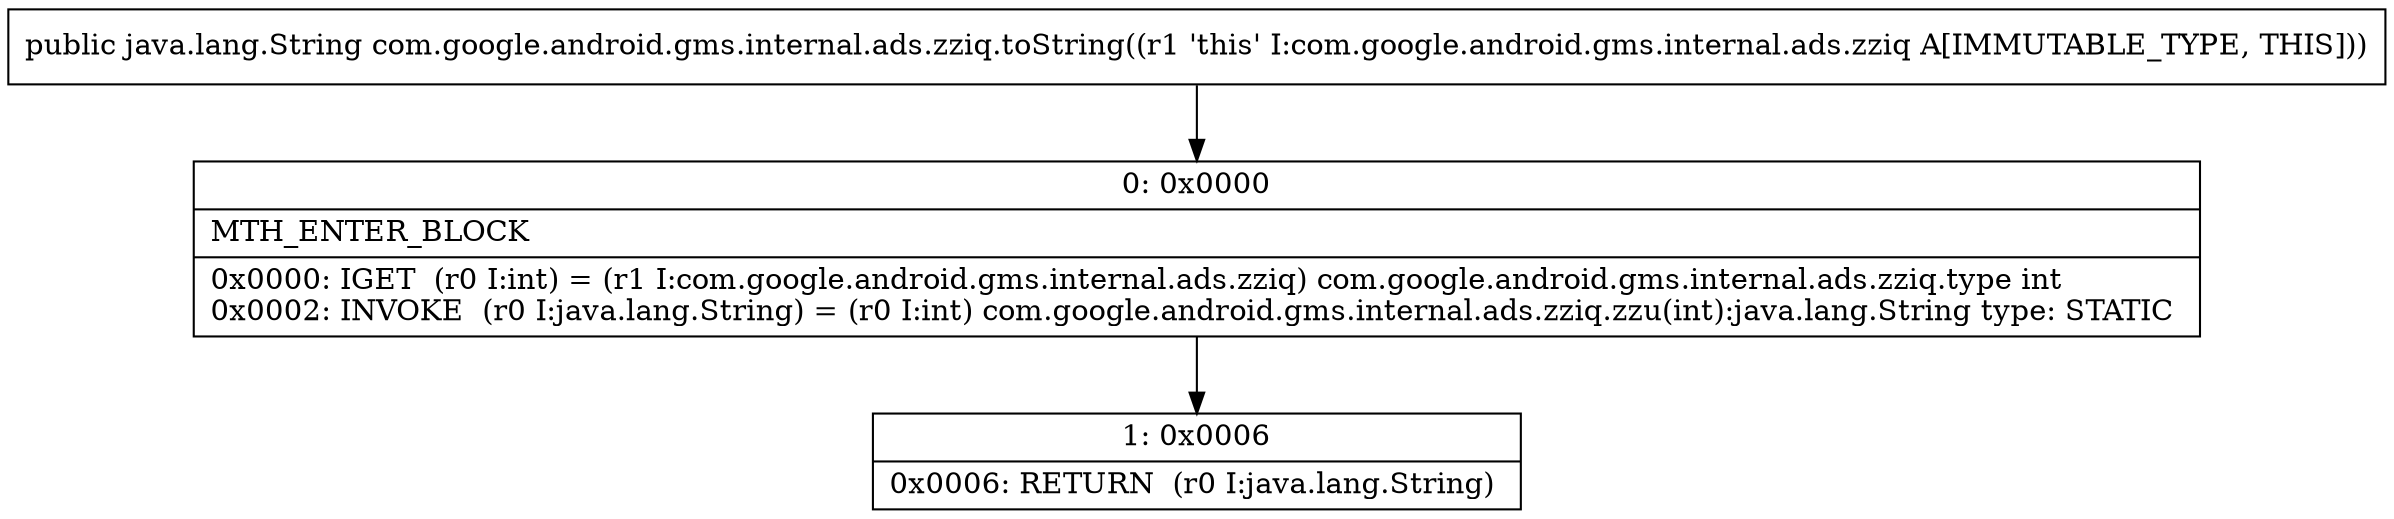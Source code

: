 digraph "CFG forcom.google.android.gms.internal.ads.zziq.toString()Ljava\/lang\/String;" {
Node_0 [shape=record,label="{0\:\ 0x0000|MTH_ENTER_BLOCK\l|0x0000: IGET  (r0 I:int) = (r1 I:com.google.android.gms.internal.ads.zziq) com.google.android.gms.internal.ads.zziq.type int \l0x0002: INVOKE  (r0 I:java.lang.String) = (r0 I:int) com.google.android.gms.internal.ads.zziq.zzu(int):java.lang.String type: STATIC \l}"];
Node_1 [shape=record,label="{1\:\ 0x0006|0x0006: RETURN  (r0 I:java.lang.String) \l}"];
MethodNode[shape=record,label="{public java.lang.String com.google.android.gms.internal.ads.zziq.toString((r1 'this' I:com.google.android.gms.internal.ads.zziq A[IMMUTABLE_TYPE, THIS])) }"];
MethodNode -> Node_0;
Node_0 -> Node_1;
}

